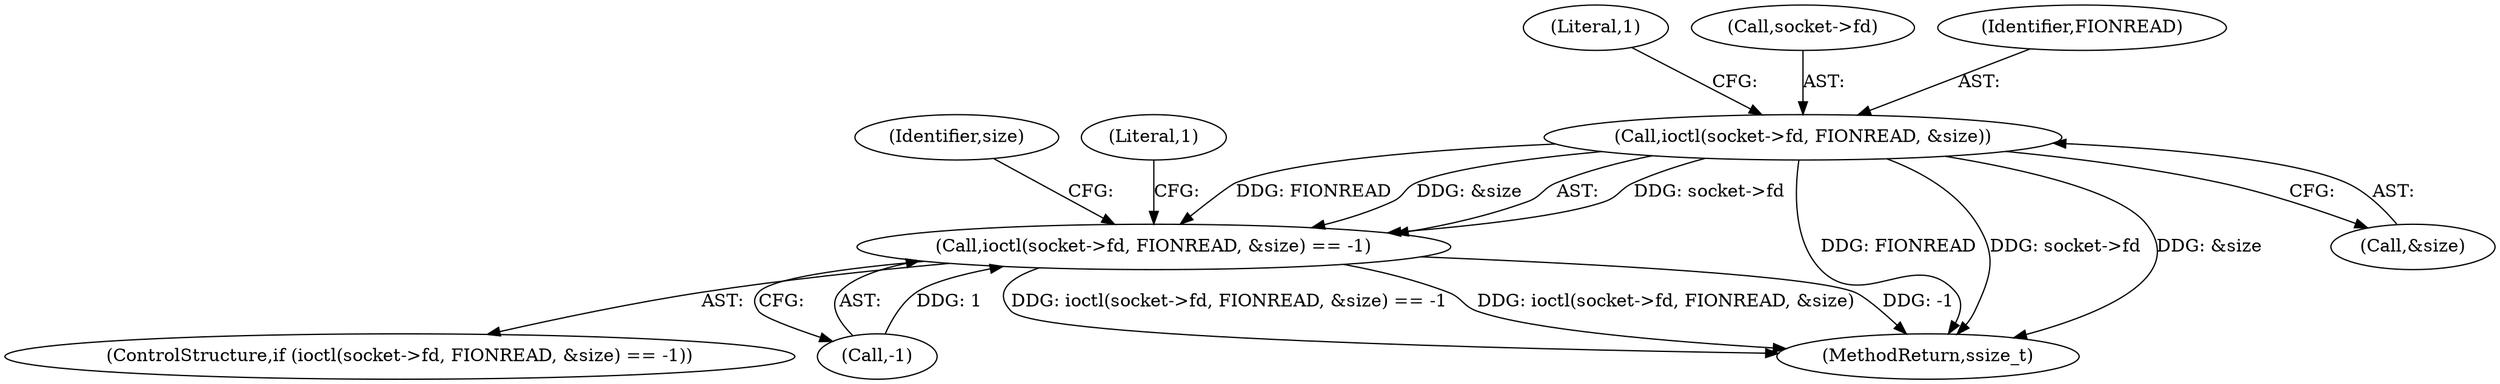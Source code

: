 digraph "1_Android_472271b153c5dc53c28beac55480a8d8434b2d5c_62@pointer" {
"1000113" [label="(Call,ioctl(socket->fd, FIONREAD, &size))"];
"1000112" [label="(Call,ioctl(socket->fd, FIONREAD, &size) == -1)"];
"1000121" [label="(Literal,1)"];
"1000127" [label="(MethodReturn,ssize_t)"];
"1000114" [label="(Call,socket->fd)"];
"1000112" [label="(Call,ioctl(socket->fd, FIONREAD, &size) == -1)"];
"1000126" [label="(Identifier,size)"];
"1000124" [label="(Literal,1)"];
"1000111" [label="(ControlStructure,if (ioctl(socket->fd, FIONREAD, &size) == -1))"];
"1000113" [label="(Call,ioctl(socket->fd, FIONREAD, &size))"];
"1000118" [label="(Call,&size)"];
"1000117" [label="(Identifier,FIONREAD)"];
"1000120" [label="(Call,-1)"];
"1000113" -> "1000112"  [label="AST: "];
"1000113" -> "1000118"  [label="CFG: "];
"1000114" -> "1000113"  [label="AST: "];
"1000117" -> "1000113"  [label="AST: "];
"1000118" -> "1000113"  [label="AST: "];
"1000121" -> "1000113"  [label="CFG: "];
"1000113" -> "1000127"  [label="DDG: FIONREAD"];
"1000113" -> "1000127"  [label="DDG: socket->fd"];
"1000113" -> "1000127"  [label="DDG: &size"];
"1000113" -> "1000112"  [label="DDG: socket->fd"];
"1000113" -> "1000112"  [label="DDG: FIONREAD"];
"1000113" -> "1000112"  [label="DDG: &size"];
"1000112" -> "1000111"  [label="AST: "];
"1000112" -> "1000120"  [label="CFG: "];
"1000120" -> "1000112"  [label="AST: "];
"1000124" -> "1000112"  [label="CFG: "];
"1000126" -> "1000112"  [label="CFG: "];
"1000112" -> "1000127"  [label="DDG: ioctl(socket->fd, FIONREAD, &size) == -1"];
"1000112" -> "1000127"  [label="DDG: ioctl(socket->fd, FIONREAD, &size)"];
"1000112" -> "1000127"  [label="DDG: -1"];
"1000120" -> "1000112"  [label="DDG: 1"];
}
